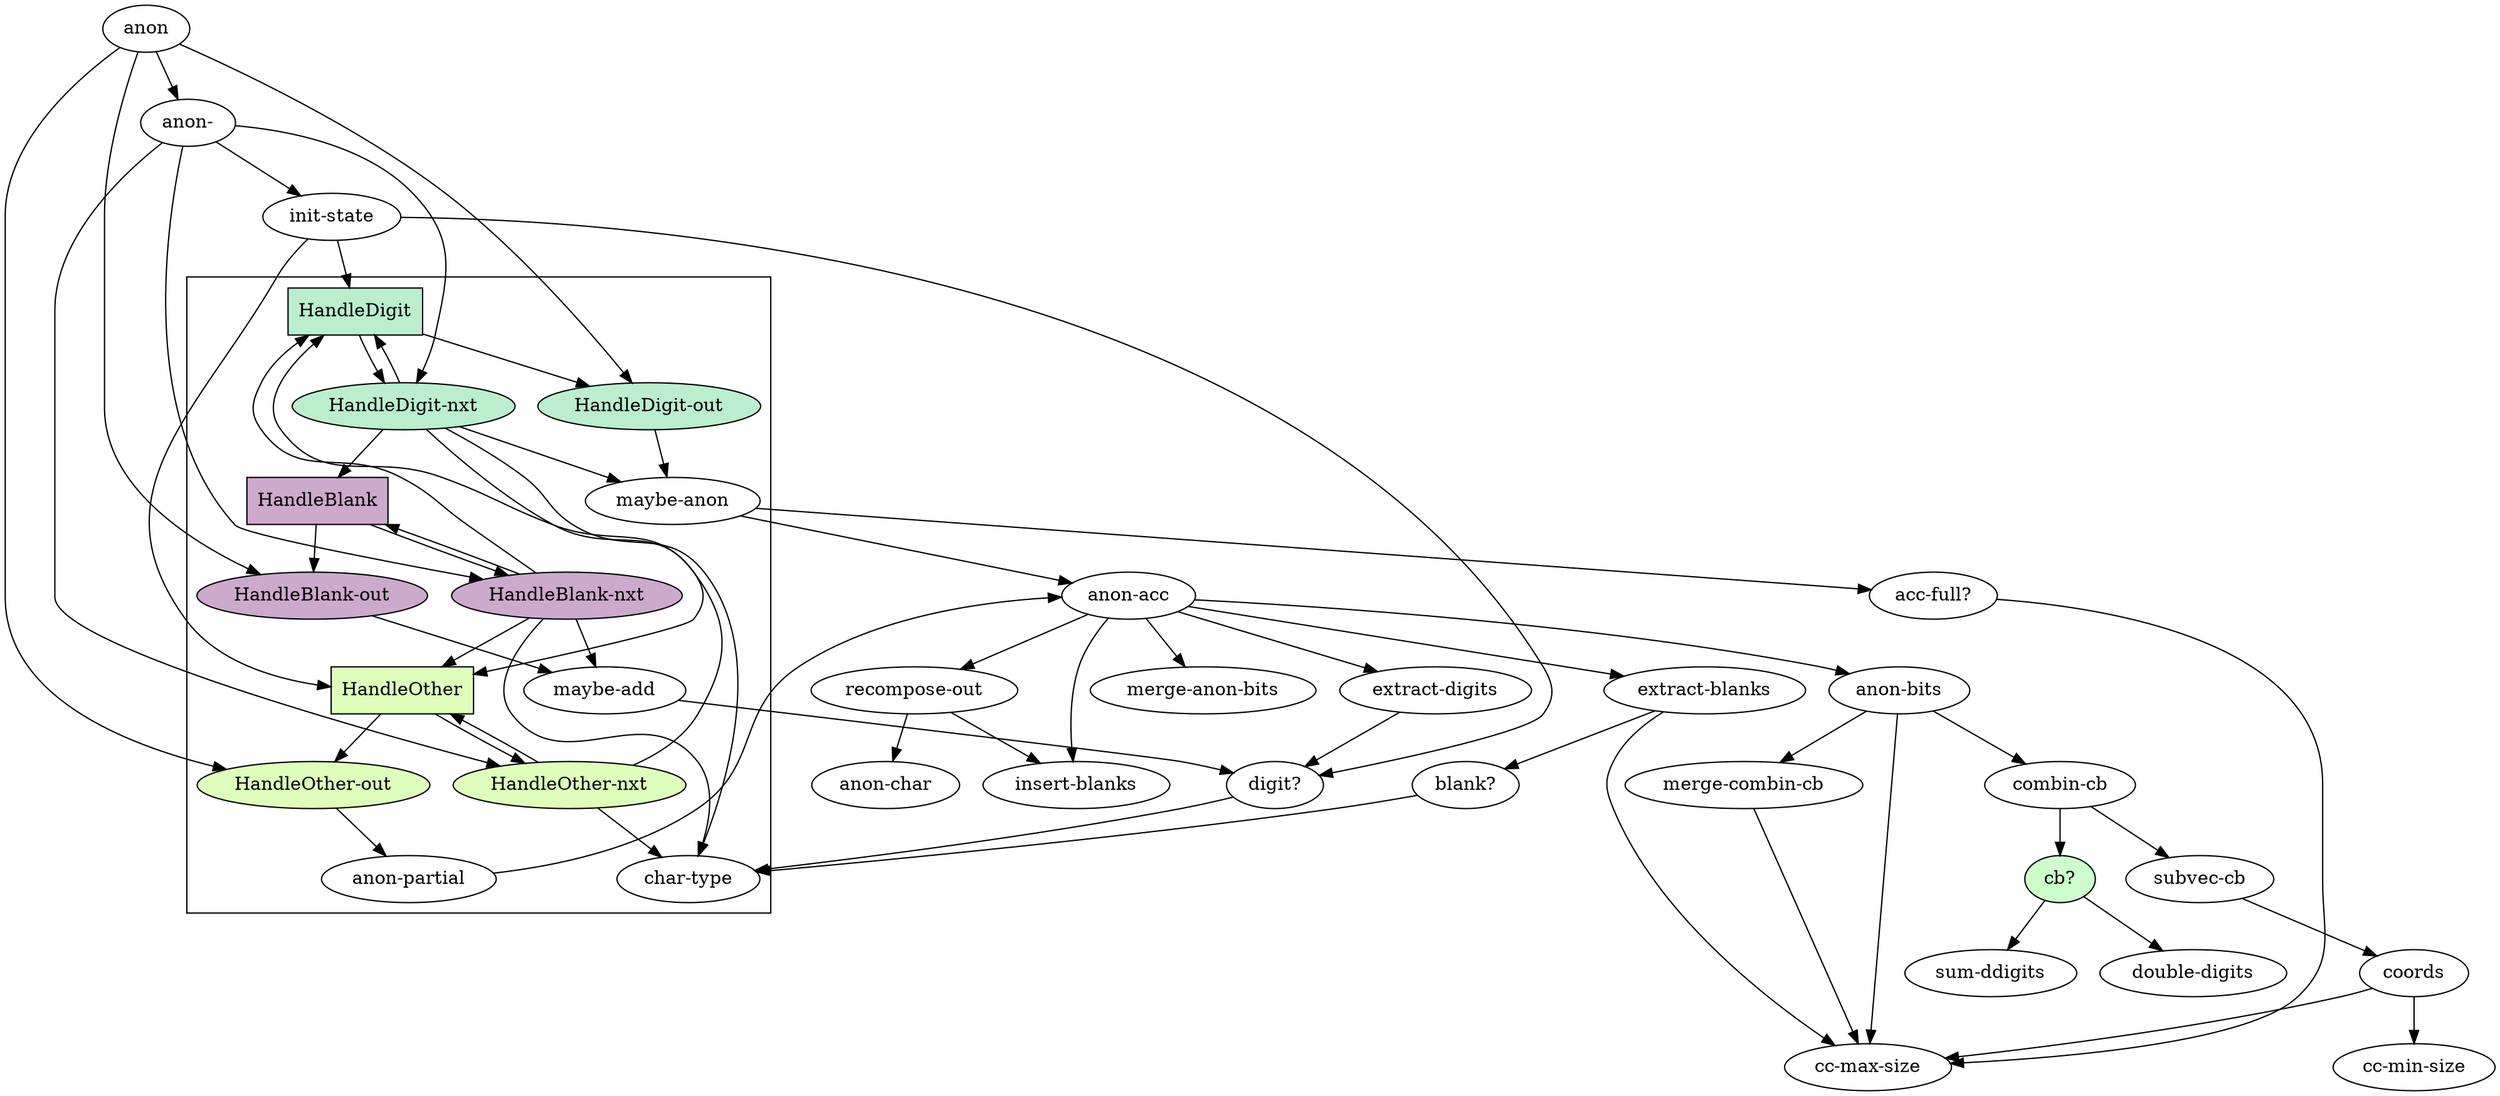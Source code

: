 digraph {
        "HandleDigit"[shape=record,style=filled,fillcolor="#BBEECC"];
        "HandleDigit-nxt"[style=filled,fillcolor="#BBEECC"];
        "HandleDigit-out"[style=filled,fillcolor="#BBEECC"];       

        "HandleBlank"[shape=record,style=filled,fillcolor="#CCAACC"];
        "HandleBlank-nxt"[style=filled,fillcolor="#CCAACC"];
        "HandleBlank-out"[style=filled,fillcolor="#CCAACC"];       

        "HandleOther"[shape=record,style=filled,fillcolor="#DDFFBB"];
        "HandleOther-nxt"[style=filled,fillcolor="#DDFFBB"];
        "HandleOther-out"[style=filled,fillcolor="#DDFFBB"];       
        
        "cb?"[style=filled,fillcolor="#CCFFCC"];

        "init-state" -> "HandleDigit";
        "init-state" -> "HandleOther";
        "init-state" -> "digit?";

        "anon-" -> "init-state";
        "anon-" -> "HandleDigit-nxt";
        "anon-" -> "HandleBlank-nxt";
        "anon-" -> "HandleOther-nxt";

        "anon" -> "anon-";
        "anon" -> "HandleDigit-out";
        "anon" -> "HandleBlank-out";
        "anon" -> "HandleOther-out";

        subgraph "cluster-states-HandleOther" {
                
                "HandleOther" -> "HandleOther-nxt";
                "HandleOther" -> "HandleOther-out";
                
                "HandleDigit" -> "HandleDigit-nxt";
                "HandleDigit" -> "HandleDigit-out";
                
                "HandleBlank" -> "HandleBlank-nxt";
                "HandleBlank" -> "HandleBlank-out";
                
                "HandleOther-nxt" -> "char-type";
                "HandleOther-nxt" -> "HandleOther";
                "HandleOther-nxt" -> "HandleDigit";
                
                "HandleOther-out" -> "anon-partial";
                
                "HandleBlank-nxt" -> "char-type";
                "HandleBlank-nxt" -> "maybe-add";
                "HandleBlank-nxt" -> "HandleDigit";
                "HandleBlank-nxt" -> "HandleBlank";
                "HandleBlank-nxt" -> "HandleOther";
                
                "HandleBlank-out" -> "maybe-add";
                
                "HandleDigit-nxt" -> "char-type";
                "HandleDigit-nxt" -> "maybe-anon";
                "HandleDigit-nxt" -> "HandleDigit";
                "HandleDigit-nxt" -> "HandleBlank";
                "HandleDigit-nxt" -> "HandleOther";
                
                "HandleDigit-out" -> "maybe-anon";
        }

        "anon-partial" -> "anon-acc";

        "maybe-add" -> "digit?";

        "acc-full?" -> "cc-max-size";

        "blank?" -> "char-type";

        "extract-blanks" -> "cc-max-size";
        "extract-blanks" -> "blank?";

        "digit?" -> "char-type";

        "extract-digits" -> "digit?";

        "recompose-out" -> "anon-char";
        "recompose-out" -> "insert-blanks";

        "merge-combin-cb" -> "cc-max-size";

        "coords" -> "cc-min-size";
        "coords" -> "cc-max-size";

        "subvec-cb" -> "coords";

        "cb?" -> "sum-ddigits";
        "cb?" -> "double-digits";

        "combin-cb" -> "subvec-cb";
        "combin-cb" -> "cb?";

        "anon-bits" -> "cc-max-size";
        "anon-bits" -> "combin-cb";
        "anon-bits" -> "merge-combin-cb";

        "anon-acc" -> "extract-digits";
        "anon-acc" -> "extract-blanks";
        "anon-acc" -> "anon-bits";
        "anon-acc" -> "merge-anon-bits";
        "anon-acc" -> "recompose-out";
        "anon-acc" -> "insert-blanks";

        "maybe-anon" -> "acc-full?";
        "maybe-anon" -> "anon-acc";
}